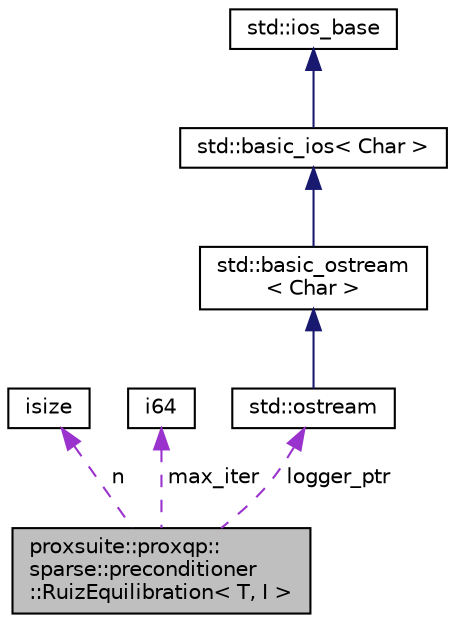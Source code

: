 digraph "proxsuite::proxqp::sparse::preconditioner::RuizEquilibration&lt; T, I &gt;"
{
 // LATEX_PDF_SIZE
  bgcolor="transparent";
  edge [fontname="Helvetica",fontsize="10",labelfontname="Helvetica",labelfontsize="10"];
  node [fontname="Helvetica",fontsize="10",shape=record];
  Node1 [label="proxsuite::proxqp::\lsparse::preconditioner\l::RuizEquilibration\< T, I \>",height=0.2,width=0.4,color="black", fillcolor="grey75", style="filled", fontcolor="black",tooltip=" "];
  Node2 -> Node1 [dir="back",color="darkorchid3",fontsize="10",style="dashed",label=" n" ,fontname="Helvetica"];
  Node2 [label="isize",height=0.2,width=0.4,color="black",tooltip=" "];
  Node3 -> Node1 [dir="back",color="darkorchid3",fontsize="10",style="dashed",label=" max_iter" ,fontname="Helvetica"];
  Node3 [label="i64",height=0.2,width=0.4,color="black",tooltip=" "];
  Node4 -> Node1 [dir="back",color="darkorchid3",fontsize="10",style="dashed",label=" logger_ptr" ,fontname="Helvetica"];
  Node4 [label="std::ostream",height=0.2,width=0.4,color="black",tooltip=" "];
  Node5 -> Node4 [dir="back",color="midnightblue",fontsize="10",style="solid",fontname="Helvetica"];
  Node5 [label="std::basic_ostream\l\< Char \>",height=0.2,width=0.4,color="black",tooltip=" "];
  Node6 -> Node5 [dir="back",color="midnightblue",fontsize="10",style="solid",fontname="Helvetica"];
  Node6 [label="std::basic_ios\< Char \>",height=0.2,width=0.4,color="black",tooltip=" "];
  Node7 -> Node6 [dir="back",color="midnightblue",fontsize="10",style="solid",fontname="Helvetica"];
  Node7 [label="std::ios_base",height=0.2,width=0.4,color="black",tooltip=" "];
}
